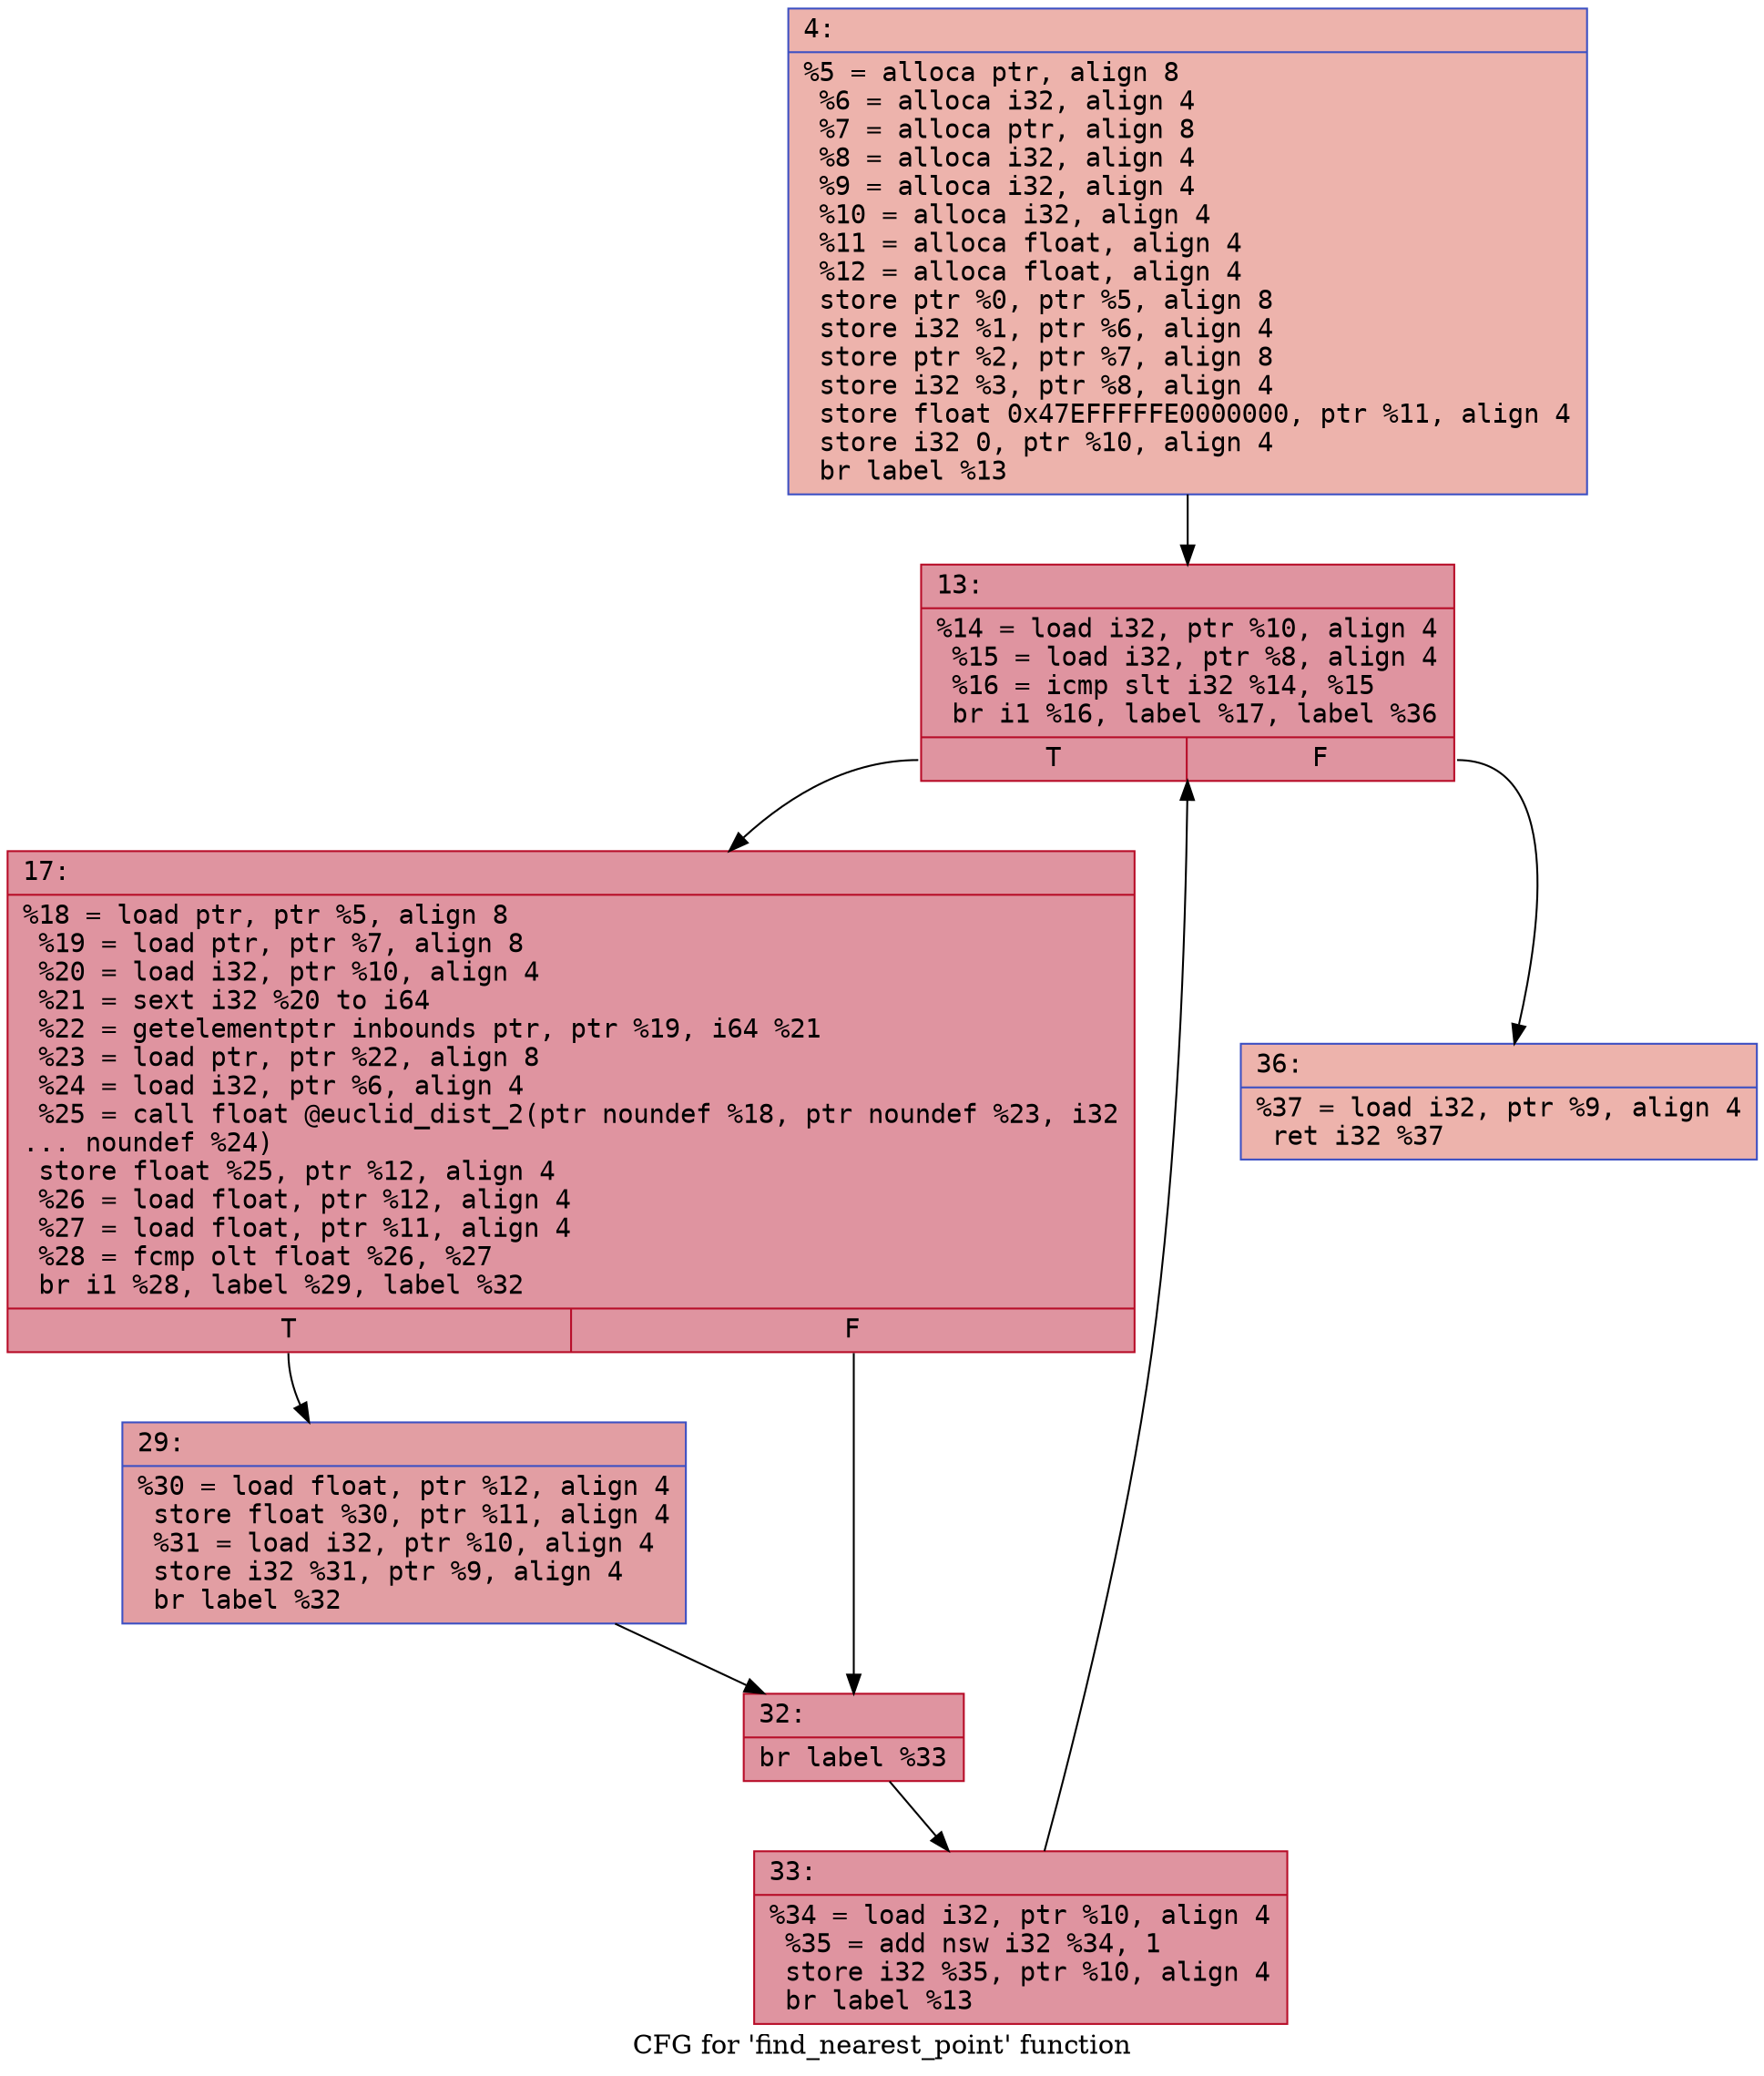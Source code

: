 digraph "CFG for 'find_nearest_point' function" {
	label="CFG for 'find_nearest_point' function";

	Node0x600000bf2030 [shape=record,color="#3d50c3ff", style=filled, fillcolor="#d6524470" fontname="Courier",label="{4:\l|  %5 = alloca ptr, align 8\l  %6 = alloca i32, align 4\l  %7 = alloca ptr, align 8\l  %8 = alloca i32, align 4\l  %9 = alloca i32, align 4\l  %10 = alloca i32, align 4\l  %11 = alloca float, align 4\l  %12 = alloca float, align 4\l  store ptr %0, ptr %5, align 8\l  store i32 %1, ptr %6, align 4\l  store ptr %2, ptr %7, align 8\l  store i32 %3, ptr %8, align 4\l  store float 0x47EFFFFFE0000000, ptr %11, align 4\l  store i32 0, ptr %10, align 4\l  br label %13\l}"];
	Node0x600000bf2030 -> Node0x600000bf2080[tooltip="4 -> 13\nProbability 100.00%" ];
	Node0x600000bf2080 [shape=record,color="#b70d28ff", style=filled, fillcolor="#b70d2870" fontname="Courier",label="{13:\l|  %14 = load i32, ptr %10, align 4\l  %15 = load i32, ptr %8, align 4\l  %16 = icmp slt i32 %14, %15\l  br i1 %16, label %17, label %36\l|{<s0>T|<s1>F}}"];
	Node0x600000bf2080:s0 -> Node0x600000bf20d0[tooltip="13 -> 17\nProbability 96.88%" ];
	Node0x600000bf2080:s1 -> Node0x600000bf2210[tooltip="13 -> 36\nProbability 3.12%" ];
	Node0x600000bf20d0 [shape=record,color="#b70d28ff", style=filled, fillcolor="#b70d2870" fontname="Courier",label="{17:\l|  %18 = load ptr, ptr %5, align 8\l  %19 = load ptr, ptr %7, align 8\l  %20 = load i32, ptr %10, align 4\l  %21 = sext i32 %20 to i64\l  %22 = getelementptr inbounds ptr, ptr %19, i64 %21\l  %23 = load ptr, ptr %22, align 8\l  %24 = load i32, ptr %6, align 4\l  %25 = call float @euclid_dist_2(ptr noundef %18, ptr noundef %23, i32\l... noundef %24)\l  store float %25, ptr %12, align 4\l  %26 = load float, ptr %12, align 4\l  %27 = load float, ptr %11, align 4\l  %28 = fcmp olt float %26, %27\l  br i1 %28, label %29, label %32\l|{<s0>T|<s1>F}}"];
	Node0x600000bf20d0:s0 -> Node0x600000bf2120[tooltip="17 -> 29\nProbability 50.00%" ];
	Node0x600000bf20d0:s1 -> Node0x600000bf2170[tooltip="17 -> 32\nProbability 50.00%" ];
	Node0x600000bf2120 [shape=record,color="#3d50c3ff", style=filled, fillcolor="#be242e70" fontname="Courier",label="{29:\l|  %30 = load float, ptr %12, align 4\l  store float %30, ptr %11, align 4\l  %31 = load i32, ptr %10, align 4\l  store i32 %31, ptr %9, align 4\l  br label %32\l}"];
	Node0x600000bf2120 -> Node0x600000bf2170[tooltip="29 -> 32\nProbability 100.00%" ];
	Node0x600000bf2170 [shape=record,color="#b70d28ff", style=filled, fillcolor="#b70d2870" fontname="Courier",label="{32:\l|  br label %33\l}"];
	Node0x600000bf2170 -> Node0x600000bf21c0[tooltip="32 -> 33\nProbability 100.00%" ];
	Node0x600000bf21c0 [shape=record,color="#b70d28ff", style=filled, fillcolor="#b70d2870" fontname="Courier",label="{33:\l|  %34 = load i32, ptr %10, align 4\l  %35 = add nsw i32 %34, 1\l  store i32 %35, ptr %10, align 4\l  br label %13\l}"];
	Node0x600000bf21c0 -> Node0x600000bf2080[tooltip="33 -> 13\nProbability 100.00%" ];
	Node0x600000bf2210 [shape=record,color="#3d50c3ff", style=filled, fillcolor="#d6524470" fontname="Courier",label="{36:\l|  %37 = load i32, ptr %9, align 4\l  ret i32 %37\l}"];
}
